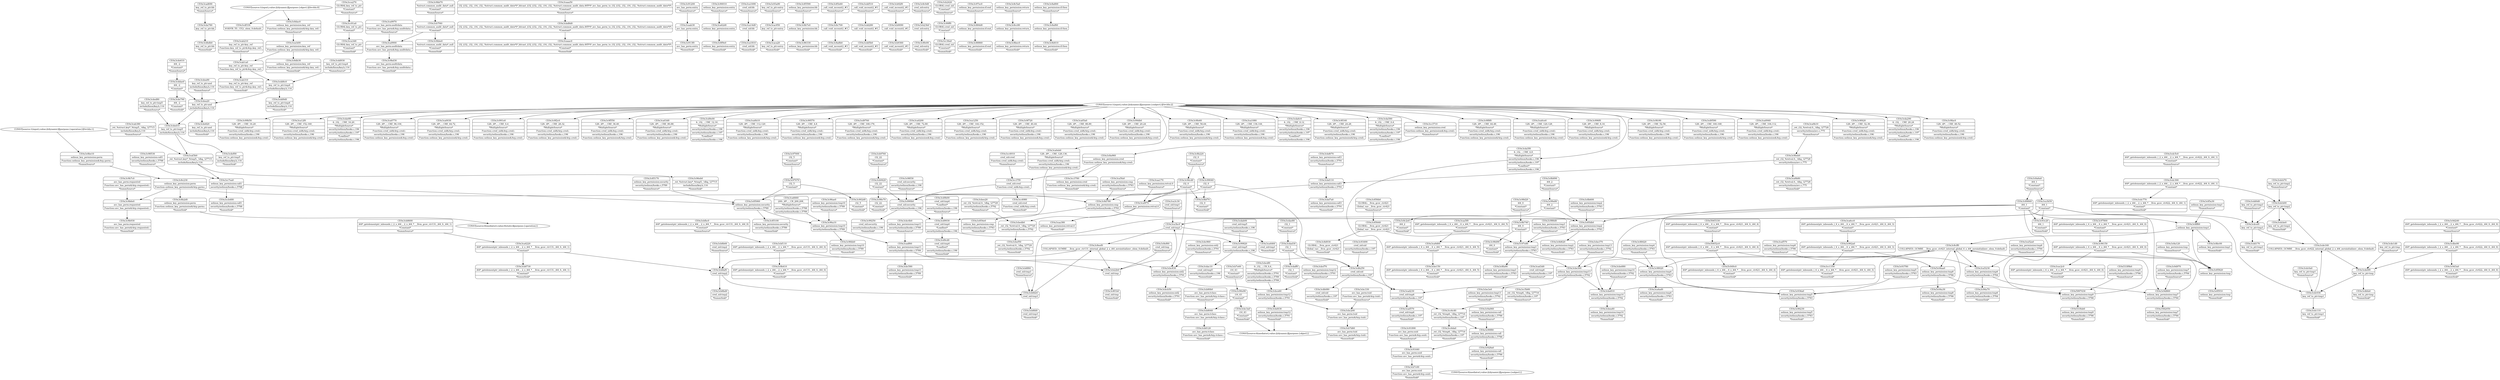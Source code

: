 digraph {
	CE0x3cad690 [shape=record,shape=Mrecord,label="{CE0x3cad690|key_ref_to_ptr:bb|*SummSource*}"]
	CE0x3cdc5c0 [shape=record,shape=Mrecord,label="{CE0x3cdc5c0|i64*_getelementptr_inbounds_(_2_x_i64_,_2_x_i64_*___llvm_gcov_ctr422,_i64_0,_i64_1)|*Constant*|*SummSource*}"]
	CE0x3c8a6a0 [shape=record,shape=Mrecord,label="{CE0x3c8a6a0|i64_1|*Constant*|*SummSource*}"]
	CE0x3cbc580 [shape=record,shape=Mrecord,label="{CE0x3cbc580|selinux_key_permission:tmp11|security/selinux/hooks.c,5789|*SummSink*}"]
	CE0x3cca270 [shape=record,shape=Mrecord,label="{CE0x3cca270|GLOBAL:key_ref_to_ptr|*Constant*|*SummSource*}"]
	CE0x3c9bb70 [shape=record,shape=Mrecord,label="{CE0x3c9bb70|%struct.common_audit_data*_null|*Constant*|*SummSource*}"]
	CE0x3c991e0 [shape=record,shape=Mrecord,label="{CE0x3c991e0|128:_i8*,_:_CRE_0,4_|*MultipleSource*|Function::cred_sid&Arg::cred::|security/selinux/hooks.c,196|Function::selinux_key_permission&Arg::cred::}"]
	CE0x3c9f2c0 [shape=record,shape=Mrecord,label="{CE0x3c9f2c0|128:_i8*,_:_CRE_28,32_|*MultipleSource*|Function::cred_sid&Arg::cred::|security/selinux/hooks.c,196|Function::selinux_key_permission&Arg::cred::}"]
	CE0x3cded80 [shape=record,shape=Mrecord,label="{CE0x3cded80|key_ref_to_ptr:tmp5|include/linux/key.h,116|*SummSource*}"]
	CE0x3c99820 [shape=record,shape=Mrecord,label="{CE0x3c99820|cred_sid:tmp5|security/selinux/hooks.c,196}"]
	CE0x3c9bd30 [shape=record,shape=Mrecord,label="{CE0x3c9bd30|avc_has_perm:auditdata|Function::avc_has_perm&Arg::auditdata::|*SummSink*}"]
	CE0x3c9f550 [shape=record,shape=Mrecord,label="{CE0x3c9f550|128:_i8*,_:_CRE_36,40_|*MultipleSource*|Function::cred_sid&Arg::cred::|security/selinux/hooks.c,196|Function::selinux_key_permission&Arg::cred::}"]
	CE0x3c85640 [shape=record,shape=Mrecord,label="{CE0x3c85640|GLOBAL:__llvm_gcov_ctr421|Global_var:__llvm_gcov_ctr421}"]
	CE0x3caaac0 [shape=record,shape=Mrecord,label="{CE0x3caaac0|i32_(i32,_i32,_i16,_i32,_%struct.common_audit_data*)*_bitcast_(i32_(i32,_i32,_i16,_i32,_%struct.common_audit_data.495*)*_avc_has_perm_to_i32_(i32,_i32,_i16,_i32,_%struct.common_audit_data*)*)|*Constant*|*SummSink*}"]
	CE0x3cbe3e0 [shape=record,shape=Mrecord,label="{CE0x3cbe3e0|selinux_key_permission:tmp13|security/selinux/hooks.c,5792|*SummSink*}"]
	CE0x3c9b6e0 [shape=record,shape=Mrecord,label="{CE0x3c9b6e0|avc_has_perm:requested|Function::avc_has_perm&Arg::requested::}"]
	CE0x3c88420 [shape=record,shape=Mrecord,label="{CE0x3c88420|selinux_key_permission:tmp4|security/selinux/hooks.c,5783|*SummSource*}"]
	CE0x5c04a30 [shape=record,shape=Mrecord,label="{CE0x5c04a30|selinux_key_permission:tmp8|security/selinux/hooks.c,5786|*SummSink*}"]
	CE0x3c85820 [shape=record,shape=Mrecord,label="{CE0x3c85820|selinux_key_permission:tmp}"]
	CE0x3caab30 [shape=record,shape=Mrecord,label="{CE0x3caab30|avc_has_perm:entry}"]
	CE0x3cddae0 [shape=record,shape=Mrecord,label="{CE0x3cddae0|i64_-2|*Constant*}"]
	CE0x3c98020 [shape=record,shape=Mrecord,label="{CE0x3c98020|selinux_key_permission:tmp4|security/selinux/hooks.c,5783}"]
	CE0x3c99250 [shape=record,shape=Mrecord,label="{CE0x3c99250|cred_sid:security|security/selinux/hooks.c,196|*SummSink*}"]
	CE0x3cda780 [shape=record,shape=Mrecord,label="{CE0x3cda780|key_ref_to_ptr:bb}"]
	CE0x3ca03d0 [shape=record,shape=Mrecord,label="{CE0x3ca03d0|128:_i8*,_:_CRE_80,88_|*MultipleSource*|Function::cred_sid&Arg::cred::|security/selinux/hooks.c,196|Function::selinux_key_permission&Arg::cred::}"]
	CE0x3ca9d60 [shape=record,shape=Mrecord,label="{CE0x3ca9d60|i64*_getelementptr_inbounds_(_6_x_i64_,_6_x_i64_*___llvm_gcov_ctr421,_i64_0,_i64_5)|*Constant*}"]
	CE0x3cde820 [shape=record,shape=Mrecord,label="{CE0x3cde820|key_ref_to_ptr:and|include/linux/key.h,116|*SummSink*}"]
	CE0x3cbc4b0 [shape=record,shape=Mrecord,label="{CE0x3cbc4b0|selinux_key_permission:tmp11|security/selinux/hooks.c,5789|*SummSource*}"]
	CE0x3cdae80 [shape=record,shape=Mrecord,label="{CE0x3cdae80|i32_1|*Constant*|*SummSource*}"]
	CE0x3cbcb50 [shape=record,shape=Mrecord,label="{CE0x3cbcb50|selinux_key_permission:sid2|security/selinux/hooks.c,5791|*SummSink*}"]
	CE0x3cdbdb0 [shape=record,shape=Mrecord,label="{CE0x3cdbdb0|key_ref_to_ptr:bb|*SummSink*}"]
	CE0x3cbd8d0 [shape=record,shape=Mrecord,label="{CE0x3cbd8d0|i32_(i32,_i32,_i16,_i32,_%struct.common_audit_data*)*_bitcast_(i32_(i32,_i32,_i16,_i32,_%struct.common_audit_data.495*)*_avc_has_perm_to_i32_(i32,_i32,_i16,_i32,_%struct.common_audit_data*)*)|*Constant*}"]
	CE0x3cd9e00 [shape=record,shape=Mrecord,label="{CE0x3cd9e00|4:_i32,_:_CRE_12,16_|*MultipleSource*|security/selinux/hooks.c,196|security/selinux/hooks.c,197|*LoadInst*|security/selinux/hooks.c,196}"]
	CE0x3ca62d0 [shape=record,shape=Mrecord,label="{CE0x3ca62d0|selinux_key_permission:entry}"]
	CE0x3ca0b10 [shape=record,shape=Mrecord,label="{CE0x3ca0b10|128:_i8*,_:_CRE_112,120_|*MultipleSource*|Function::cred_sid&Arg::cred::|security/selinux/hooks.c,196|Function::selinux_key_permission&Arg::cred::}"]
	CE0x3cbc200 [shape=record,shape=Mrecord,label="{CE0x3cbc200|avc_has_perm:tsid|Function::avc_has_perm&Arg::tsid::}"]
	CE0x3ca6cc0 [shape=record,shape=Mrecord,label="{CE0x3ca6cc0|i64*_getelementptr_inbounds_(_6_x_i64_,_6_x_i64_*___llvm_gcov_ctr421,_i64_0,_i64_3)|*Constant*|*SummSource*}"]
	CE0x3c96ae0 [shape=record,shape=Mrecord,label="{CE0x3c96ae0|selinux_key_permission:tmp10|security/selinux/hooks.c,5789|*SummSource*}"]
	CE0x3cdea90 [shape=record,shape=Mrecord,label="{CE0x3cdea90|key_ref_to_ptr:and|include/linux/key.h,116|*SummSource*}"]
	"CONST[source:1(input),value:2(dynamic)][purpose:{subject}][SrcIdx:2]"
	CE0x3c8ff60 [shape=record,shape=Mrecord,label="{CE0x3c8ff60|selinux_key_permission:tmp1}"]
	CE0x3ca1810 [shape=record,shape=Mrecord,label="{CE0x3ca1810|cred_sid:bb|*SummSink*}"]
	CE0x3ca3b50 [shape=record,shape=Mrecord,label="{CE0x3ca3b50|i64_1|*Constant*}"]
	CE0x3c99040 [shape=record,shape=Mrecord,label="{CE0x3c99040|i32_0|*Constant*}"]
	CE0x3cac950 [shape=record,shape=Mrecord,label="{CE0x3cac950|key_ref_to_ptr:entry}"]
	CE0x3c99570 [shape=record,shape=Mrecord,label="{CE0x3c99570|128:_i8*,_:_CRE_4,8_|*MultipleSource*|Function::cred_sid&Arg::cred::|security/selinux/hooks.c,196|Function::selinux_key_permission&Arg::cred::}"]
	CE0x3c8d780 [shape=record,shape=Mrecord,label="{CE0x3c8d780|selinux_key_permission:cmp|security/selinux/hooks.c,5783}"]
	CE0x3caaa50 [shape=record,shape=Mrecord,label="{CE0x3caaa50|i32_(i32,_i32,_i16,_i32,_%struct.common_audit_data*)*_bitcast_(i32_(i32,_i32,_i16,_i32,_%struct.common_audit_data.495*)*_avc_has_perm_to_i32_(i32,_i32,_i16,_i32,_%struct.common_audit_data*)*)|*Constant*|*SummSource*}"]
	CE0x3c93780 [shape=record,shape=Mrecord,label="{CE0x3c93780|selinux_key_permission:tmp5|security/selinux/hooks.c,5783|*SummSource*}"]
	CE0x3caa5f0 [shape=record,shape=Mrecord,label="{CE0x3caa5f0|i64*_getelementptr_inbounds_(_6_x_i64_,_6_x_i64_*___llvm_gcov_ctr421,_i64_0,_i64_5)|*Constant*|*SummSource*}"]
	CE0x3c854e0 [shape=record,shape=Mrecord,label="{CE0x3c854e0|selinux_key_permission:cmp|security/selinux/hooks.c,5783|*SummSink*}"]
	CE0x3c8eef0 [shape=record,shape=Mrecord,label="{CE0x3c8eef0|COLLAPSED:_GCMRE___llvm_gcov_ctr131_internal_global_2_x_i64_zeroinitializer:_elem_0:default:}"]
	CE0x3c8d620 [shape=record,shape=Mrecord,label="{CE0x3c8d620|selinux_key_permission:tmp2|security/selinux/hooks.c,5783|*SummSink*}"]
	CE0x3cdab00 [shape=record,shape=Mrecord,label="{CE0x3cdab00|cred_sid:tmp5|security/selinux/hooks.c,196|*SummSource*}"]
	CE0x3cdcef0 [shape=record,shape=Mrecord,label="{CE0x3cdcef0|key_ref_to_ptr:tmp3}"]
	CE0x3cbe370 [shape=record,shape=Mrecord,label="{CE0x3cbe370|selinux_key_permission:tmp13|security/selinux/hooks.c,5792|*SummSource*}"]
	CE0x3cb8af0 [shape=record,shape=Mrecord,label="{CE0x3cb8af0|cred_sid:tmp2}"]
	CE0x3c85590 [shape=record,shape=Mrecord,label="{CE0x3c85590|selinux_key_permission:bb|*SummSource*}"]
	CE0x3cb8f60 [shape=record,shape=Mrecord,label="{CE0x3cb8f60|cred_sid:tmp3|*SummSource*}"]
	CE0x3cc4980 [shape=record,shape=Mrecord,label="{CE0x3cc4980|cred_sid:cred|Function::cred_sid&Arg::cred::|*SummSink*}"]
	CE0x3cdbfa0 [shape=record,shape=Mrecord,label="{CE0x3cdbfa0|key_ref_to_ptr:tmp|*SummSink*}"]
	CE0x3cdf330 [shape=record,shape=Mrecord,label="{CE0x3cdf330|VOIDTB_TE:_CE2:_elem_0:default:}"]
	CE0x3cdad30 [shape=record,shape=Mrecord,label="{CE0x3cdad30|i32_1|*Constant*}"]
	CE0x3cd9760 [shape=record,shape=Mrecord,label="{CE0x3cd9760|128:_i8*,_:_CRE_168,176_|*MultipleSource*|Function::cred_sid&Arg::cred::|security/selinux/hooks.c,196|Function::selinux_key_permission&Arg::cred::}"]
	CE0x3c8a120 [shape=record,shape=Mrecord,label="{CE0x3c8a120|selinux_key_permission:tmp|*SummSource*}"]
	CE0x3cbedb0 [shape=record,shape=Mrecord,label="{CE0x3cbedb0|_ret_i32_%retval.0,_!dbg_!27729|security/selinux/hooks.c,5792}"]
	CE0x3c85170 [shape=record,shape=Mrecord,label="{CE0x3c85170|selinux_key_permission:security|security/selinux/hooks.c,5789|*SummSource*}"]
	CE0x3c8a960 [shape=record,shape=Mrecord,label="{CE0x3c8a960|selinux_key_permission:cred|Function::selinux_key_permission&Arg::cred::}"]
	CE0x3c85e60 [shape=record,shape=Mrecord,label="{CE0x3c85e60|_call_void_mcount()_#3|*SummSource*}"]
	CE0x3c94a70 [shape=record,shape=Mrecord,label="{CE0x3c94a70|selinux_key_permission:tmp6|security/selinux/hooks.c,5784|*SummSink*}"]
	CE0x3ca9900 [shape=record,shape=Mrecord,label="{CE0x3ca9900|avc_has_perm:auditdata|Function::avc_has_perm&Arg::auditdata::}"]
	CE0x3ca0200 [shape=record,shape=Mrecord,label="{CE0x3ca0200|128:_i8*,_:_CRE_72,80_|*MultipleSource*|Function::cred_sid&Arg::cred::|security/selinux/hooks.c,196|Function::selinux_key_permission&Arg::cred::}"]
	CE0x3c8b7e0 [shape=record,shape=Mrecord,label="{CE0x3c8b7e0|selinux_key_permission:bb}"]
	CE0x3cacb00 [shape=record,shape=Mrecord,label="{CE0x3cacb00|selinux_key_permission:key_ref|Function::selinux_key_permission&Arg::key_ref::}"]
	CE0x3cbce60 [shape=record,shape=Mrecord,label="{CE0x3cbce60|selinux_key_permission:tmp12|security/selinux/hooks.c,5791}"]
	CE0x3c97000 [shape=record,shape=Mrecord,label="{CE0x3c97000|i32_5|*Constant*|*SummSource*}"]
	CE0x3cdd510 [shape=record,shape=Mrecord,label="{CE0x3cdd510|_call_void_mcount()_#3|*SummSource*}"]
	CE0x533fab0 [shape=record,shape=Mrecord,label="{CE0x533fab0|selinux_key_permission:tmp9|security/selinux/hooks.c,5786|*SummSink*}"]
	CE0x3c8dac0 [shape=record,shape=Mrecord,label="{CE0x3c8dac0|selinux_key_permission:key_ref|Function::selinux_key_permission&Arg::key_ref::|*SummSource*}"]
	CE0x3cb9360 [shape=record,shape=Mrecord,label="{CE0x3cb9360|_call_void_mcount()_#3|*SummSink*}"]
	CE0x3c8b600 [shape=record,shape=Mrecord,label="{CE0x3c8b600|selinux_key_permission:tmp2|security/selinux/hooks.c,5783|*SummSource*}"]
	CE0x3cb80b0 [shape=record,shape=Mrecord,label="{CE0x3cb80b0|avc_has_perm:tclass|Function::avc_has_perm&Arg::tclass::|*SummSource*}"]
	CE0x3c8fe00 [shape=record,shape=Mrecord,label="{CE0x3c8fe00|cred_sid:entry|*SummSink*}"]
	CE0x3cd9b00 [shape=record,shape=Mrecord,label="{CE0x3cd9b00|cred_sid:tmp4|*LoadInst*|security/selinux/hooks.c,196|*SummSource*}"]
	CE0x3c99e80 [shape=record,shape=Mrecord,label="{CE0x3c99e80|i64_2|*Constant*}"]
	CE0x3c902d0 [shape=record,shape=Mrecord,label="{CE0x3c902d0|i32_5|*Constant*|*SummSink*}"]
	CE0x3cbfbc0 [shape=record,shape=Mrecord,label="{CE0x3cbfbc0|i64*_getelementptr_inbounds_(_2_x_i64_,_2_x_i64_*___llvm_gcov_ctr131,_i64_0,_i64_0)|*Constant*|*SummSource*}"]
	CE0x3cda5f0 [shape=record,shape=Mrecord,label="{CE0x3cda5f0|4:_i32,_:_CRE_4,8_|*MultipleSource*|security/selinux/hooks.c,196|security/selinux/hooks.c,197|*LoadInst*|security/selinux/hooks.c,196}"]
	CE0x3cb9760 [shape=record,shape=Mrecord,label="{CE0x3cb9760|i32_22|*Constant*|*SummSource*}"]
	CE0x3c913f0 [shape=record,shape=Mrecord,label="{CE0x3c913f0|avc_has_perm:entry|*SummSink*}"]
	CE0x3c85060 [shape=record,shape=Mrecord,label="{CE0x3c85060|selinux_key_permission:security|security/selinux/hooks.c,5789}"]
	"CONST[source:0(mediator),value:0(static)][purpose:{operation}]"
	CE0x3cdcb70 [shape=record,shape=Mrecord,label="{CE0x3cdcb70|key_ref_to_ptr:tmp2|*SummSource*}"]
	CE0x3cc6c40 [shape=record,shape=Mrecord,label="{CE0x3cc6c40|_ret_i32_%tmp6,_!dbg_!27716|security/selinux/hooks.c,197}"]
	CE0x3cb2420 [shape=record,shape=Mrecord,label="{CE0x3cb2420|GLOBAL:cred_sid|*Constant*|*SummSource*}"]
	CE0x3c8f9e0 [shape=record,shape=Mrecord,label="{CE0x3c8f9e0|selinux_key_permission:entry|*SummSink*}"]
	CE0x3cdd9d0 [shape=record,shape=Mrecord,label="{CE0x3cdd9d0|key_ref_to_ptr:tmp4|include/linux/key.h,116|*SummSink*}"]
	CE0x3ca5fa0 [shape=record,shape=Mrecord,label="{CE0x3ca5fa0|selinux_key_permission:cmp|security/selinux/hooks.c,5783|*SummSource*}"]
	CE0x3ca1250 [shape=record,shape=Mrecord,label="{CE0x3ca1250|128:_i8*,_:_CRE_144,152_|*MultipleSource*|Function::cred_sid&Arg::cred::|security/selinux/hooks.c,196|Function::selinux_key_permission&Arg::cred::}"]
	CE0x3c9bbe0 [shape=record,shape=Mrecord,label="{CE0x3c9bbe0|%struct.common_audit_data*_null|*Constant*|*SummSink*}"]
	CE0x3cde1d0 [shape=record,shape=Mrecord,label="{CE0x3cde1d0|key_ref_to_ptr:tmp|*SummSource*}"]
	CE0x3cab1a0 [shape=record,shape=Mrecord,label="{CE0x3cab1a0|key_ref_to_ptr:key_ref|Function::key_ref_to_ptr&Arg::key_ref::}"]
	CE0x3cac2c0 [shape=record,shape=Mrecord,label="{CE0x3cac2c0|i64*_getelementptr_inbounds_(_6_x_i64_,_6_x_i64_*___llvm_gcov_ctr421,_i64_0,_i64_0)|*Constant*|*SummSink*}"]
	CE0x3c9f720 [shape=record,shape=Mrecord,label="{CE0x3c9f720|128:_i8*,_:_CRE_40,44_|*MultipleSource*|Function::cred_sid&Arg::cred::|security/selinux/hooks.c,196|Function::selinux_key_permission&Arg::cred::}"]
	CE0x3cc7ea0 [shape=record,shape=Mrecord,label="{CE0x3cc7ea0|selinux_key_permission:call1|security/selinux/hooks.c,5788}"]
	CE0x3c8cff0 [shape=record,shape=Mrecord,label="{CE0x3c8cff0|COLLAPSED:_GCMRE___llvm_gcov_ctr421_internal_global_6_x_i64_zeroinitializer:_elem_0:default:}"]
	CE0x3cad3d0 [shape=record,shape=Mrecord,label="{CE0x3cad3d0|cred_sid:tmp6|security/selinux/hooks.c,197|*SummSource*}"]
	CE0x3c8a8b0 [shape=record,shape=Mrecord,label="{CE0x3c8a8b0|_call_void_mcount()_#3|*SummSink*}"]
	CE0x3cb8b60 [shape=record,shape=Mrecord,label="{CE0x3cb8b60|cred_sid:tmp2|*SummSource*}"]
	CE0x3cdc300 [shape=record,shape=Mrecord,label="{CE0x3cdc300|i64*_getelementptr_inbounds_(_2_x_i64_,_2_x_i64_*___llvm_gcov_ctr422,_i64_0,_i64_1)|*Constant*}"]
	CE0x3ca52a0 [shape=record,shape=Mrecord,label="{CE0x3ca52a0|selinux_key_permission:tmp6|security/selinux/hooks.c,5784|*SummSource*}"]
	CE0x3ca05a0 [shape=record,shape=Mrecord,label="{CE0x3ca05a0|128:_i8*,_:_CRE_88,89_|*MultipleSource*|Function::cred_sid&Arg::cred::|security/selinux/hooks.c,196|Function::selinux_key_permission&Arg::cred::}"]
	CE0x3c8b740 [shape=record,shape=Mrecord,label="{CE0x3c8b740|i64_0|*Constant*}"]
	CE0x3cbe880 [shape=record,shape=Mrecord,label="{CE0x3cbe880|selinux_key_permission:tmp14|security/selinux/hooks.c,5792|*SummSource*}"]
	CE0x3cc3780 [shape=record,shape=Mrecord,label="{CE0x3cc3780|selinux_key_permission:cred|Function::selinux_key_permission&Arg::cred::|*SummSink*}"]
	CE0x3c96a10 [shape=record,shape=Mrecord,label="{CE0x3c96a10|selinux_key_permission:tmp10|security/selinux/hooks.c,5789}"]
	CE0x3c99db0 [shape=record,shape=Mrecord,label="{CE0x3c99db0|128:_i8*,_:_CRE_20,24_|*MultipleSource*|Function::cred_sid&Arg::cred::|security/selinux/hooks.c,196|Function::selinux_key_permission&Arg::cred::}"]
	CE0x3c9fe60 [shape=record,shape=Mrecord,label="{CE0x3c9fe60|128:_i8*,_:_CRE_56,64_|*MultipleSource*|Function::cred_sid&Arg::cred::|security/selinux/hooks.c,196|Function::selinux_key_permission&Arg::cred::}"]
	CE0x3cbf110 [shape=record,shape=Mrecord,label="{CE0x3cbf110|i64*_getelementptr_inbounds_(_2_x_i64_,_2_x_i64_*___llvm_gcov_ctr131,_i64_0,_i64_0)|*Constant*}"]
	CE0x3cbd430 [shape=record,shape=Mrecord,label="{CE0x3cbd430|selinux_key_permission:tmp12|security/selinux/hooks.c,5791|*SummSink*}"]
	CE0x3c8c700 [shape=record,shape=Mrecord,label="{CE0x3c8c700|_call_void_mcount()_#3}"]
	CE0x3cad230 [shape=record,shape=Mrecord,label="{CE0x3cad230|cred_sid:tmp6|security/selinux/hooks.c,197}"]
	CE0x3ca1080 [shape=record,shape=Mrecord,label="{CE0x3ca1080|128:_i8*,_:_CRE_136,144_|*MultipleSource*|Function::cred_sid&Arg::cred::|security/selinux/hooks.c,196|Function::selinux_key_permission&Arg::cred::}"]
	CE0x3cda6c0 [shape=record,shape=Mrecord,label="{CE0x3cda6c0|4:_i32,_:_CRE_8,12_|*MultipleSource*|security/selinux/hooks.c,196|security/selinux/hooks.c,197|*LoadInst*|security/selinux/hooks.c,196}"]
	CE0x3cc1350 [shape=record,shape=Mrecord,label="{CE0x3cc1350|i64*_getelementptr_inbounds_(_6_x_i64_,_6_x_i64_*___llvm_gcov_ctr421,_i64_0,_i64_3)|*Constant*|*SummSink*}"]
	CE0x3c97800 [shape=record,shape=Mrecord,label="{CE0x3c97800|i64*_getelementptr_inbounds_(_6_x_i64_,_6_x_i64_*___llvm_gcov_ctr421,_i64_0,_i64_0)|*Constant*|*SummSource*}"]
	CE0x3c8b220 [shape=record,shape=Mrecord,label="{CE0x3c8b220|i32_0|*Constant*|*SummSource*}"]
	CE0x3cbea40 [shape=record,shape=Mrecord,label="{CE0x3cbea40|selinux_key_permission:tmp14|security/selinux/hooks.c,5792|*SummSink*}"]
	CE0x3c9f160 [shape=record,shape=Mrecord,label="{CE0x3c9f160|128:_i8*,_:_CRE_24,28_|*MultipleSource*|Function::cred_sid&Arg::cred::|security/selinux/hooks.c,196|Function::selinux_key_permission&Arg::cred::}"]
	CE0x3cda580 [shape=record,shape=Mrecord,label="{CE0x3cda580|4:_i32,_:_CRE_0,4_|*MultipleSource*|security/selinux/hooks.c,196|security/selinux/hooks.c,197|*LoadInst*|security/selinux/hooks.c,196}"]
	CE0x3c85100 [shape=record,shape=Mrecord,label="{CE0x3c85100|selinux_key_permission:security|security/selinux/hooks.c,5789|*SummSink*}"]
	CE0x3c99f80 [shape=record,shape=Mrecord,label="{CE0x3c99f80|selinux_key_permission:call|security/selinux/hooks.c,5786}"]
	CE0x3c91200 [shape=record,shape=Mrecord,label="{CE0x3c91200|avc_has_perm:entry|*SummSource*}"]
	CE0x3c88860 [shape=record,shape=Mrecord,label="{CE0x3c88860|selinux_key_permission:if.end|*SummSink*}"]
	CE0x3cb7f40 [shape=record,shape=Mrecord,label="{CE0x3cb7f40|%struct.common_audit_data*_null|*Constant*}"]
	CE0x3ca9970 [shape=record,shape=Mrecord,label="{CE0x3ca9970|avc_has_perm:auditdata|Function::avc_has_perm&Arg::auditdata::|*SummSource*}"]
	CE0x3c8b890 [shape=record,shape=Mrecord,label="{CE0x3c8b890|i64_2|*Constant*|*SummSource*}"]
	CE0x3ca3bc0 [shape=record,shape=Mrecord,label="{CE0x3ca3bc0|cred_sid:tmp1}"]
	CE0x3c9d240 [shape=record,shape=Mrecord,label="{CE0x3c9d240|i64*_getelementptr_inbounds_(_2_x_i64_,_2_x_i64_*___llvm_gcov_ctr422,_i64_0,_i64_0)|*Constant*|*SummSource*}"]
	CE0x3ccb480 [shape=record,shape=Mrecord,label="{CE0x3ccb480|selinux_key_permission:call1|security/selinux/hooks.c,5788|*SummSink*}"]
	CE0x3ca6660 [shape=record,shape=Mrecord,label="{CE0x3ca6660|200:_i8*,_:_CR_200,208_|*MultipleSource*|security/selinux/hooks.c,5788|security/selinux/hooks.c,5789}"]
	CE0x3c8c5a0 [shape=record,shape=Mrecord,label="{CE0x3c8c5a0|selinux_key_permission:return|*SummSource*}"]
	CE0x3caf3b0 [shape=record,shape=Mrecord,label="{CE0x3caf3b0|_ret_%struct.key*_%tmp5,_!dbg_!27715|include/linux/key.h,116}"]
	CE0x3cb23b0 [shape=record,shape=Mrecord,label="{CE0x3cb23b0|cred_sid:entry}"]
	CE0x3c90e90 [shape=record,shape=Mrecord,label="{CE0x3c90e90|i16_43|*Constant*}"]
	CE0x3cca3d0 [shape=record,shape=Mrecord,label="{CE0x3cca3d0|GLOBAL:key_ref_to_ptr|*Constant*|*SummSink*}"]
	CE0x3c89840 [shape=record,shape=Mrecord,label="{CE0x3c89840|i64_1|*Constant*}"]
	CE0x3c98530 [shape=record,shape=Mrecord,label="{CE0x3c98530|selinux_key_permission:call1|security/selinux/hooks.c,5788|*SummSource*}"]
	CE0x3c85a30 [shape=record,shape=Mrecord,label="{CE0x3c85a30|selinux_key_permission:tmp1|*SummSource*}"]
	CE0x3c8f1b0 [shape=record,shape=Mrecord,label="{CE0x3c8f1b0|cred_sid:tmp|*SummSink*}"]
	CE0x3cde610 [shape=record,shape=Mrecord,label="{CE0x3cde610|i64_-2|*Constant*|*SummSource*}"]
	CE0x3cbcf70 [shape=record,shape=Mrecord,label="{CE0x3cbcf70|selinux_key_permission:tmp12|security/selinux/hooks.c,5791|*SummSource*}"]
	CE0x3c99ff0 [shape=record,shape=Mrecord,label="{CE0x3c99ff0|GLOBAL:cred_sid|*Constant*}"]
	CE0x3c9f8f0 [shape=record,shape=Mrecord,label="{CE0x3c9f8f0|128:_i8*,_:_CRE_44,48_|*MultipleSource*|Function::cred_sid&Arg::cred::|security/selinux/hooks.c,196|Function::selinux_key_permission&Arg::cred::}"]
	CE0x3ca0ce0 [shape=record,shape=Mrecord,label="{CE0x3ca0ce0|128:_i8*,_:_CRE_120,128_|*MultipleSource*|Function::cred_sid&Arg::cred::|security/selinux/hooks.c,196|Function::selinux_key_permission&Arg::cred::}"]
	CE0x3c936a0 [shape=record,shape=Mrecord,label="{CE0x3c936a0|selinux_key_permission:tmp5|security/selinux/hooks.c,5783}"]
	CE0x3cb8730 [shape=record,shape=Mrecord,label="{CE0x3cb8730|i64*_getelementptr_inbounds_(_2_x_i64_,_2_x_i64_*___llvm_gcov_ctr131,_i64_0,_i64_1)|*Constant*|*SummSink*}"]
	CE0x3c9b410 [shape=record,shape=Mrecord,label="{CE0x3c9b410|i64*_getelementptr_inbounds_(_2_x_i64_,_2_x_i64_*___llvm_gcov_ctr131,_i64_0,_i64_0)|*Constant*|*SummSink*}"]
	CE0x3cb8600 [shape=record,shape=Mrecord,label="{CE0x3cb8600|i64*_getelementptr_inbounds_(_2_x_i64_,_2_x_i64_*___llvm_gcov_ctr131,_i64_0,_i64_1)|*Constant*|*SummSource*}"]
	CE0x3c986d0 [shape=record,shape=Mrecord,label="{CE0x3c986d0|selinux_key_permission:tmp3|security/selinux/hooks.c,5783|*SummSource*}"]
	CE0x3c8d410 [shape=record,shape=Mrecord,label="{CE0x3c8d410|selinux_key_permission:if.then|*SummSink*}"]
	CE0x3ca9b80 [shape=record,shape=Mrecord,label="{CE0x3ca9b80|_ret_i32_%retval.0,_!dbg_!27728|security/selinux/avc.c,775|*SummSink*}"]
	CE0x3cdd6c0 [shape=record,shape=Mrecord,label="{CE0x3cdd6c0|key_ref_to_ptr:tmp4|include/linux/key.h,116}"]
	CE0x3cb8120 [shape=record,shape=Mrecord,label="{CE0x3cb8120|avc_has_perm:tclass|Function::avc_has_perm&Arg::tclass::|*SummSink*}"]
	CE0x3cc3710 [shape=record,shape=Mrecord,label="{CE0x3cc3710|selinux_key_permission:cred|Function::selinux_key_permission&Arg::cred::|*SummSource*}"]
	CE0x3c884d0 [shape=record,shape=Mrecord,label="{CE0x3c884d0|selinux_key_permission:if.end}"]
	CE0x3c8c230 [shape=record,shape=Mrecord,label="{CE0x3c8c230|selinux_key_permission:perm|Function::selinux_key_permission&Arg::perm::}"]
	CE0x3cad570 [shape=record,shape=Mrecord,label="{CE0x3cad570|cred_sid:tmp6|security/selinux/hooks.c,197|*SummSink*}"]
	CE0x3c996f0 [shape=record,shape=Mrecord,label="{CE0x3c996f0|128:_i8*,_:_CRE_8,16_|*MultipleSource*|Function::cred_sid&Arg::cred::|security/selinux/hooks.c,196|Function::selinux_key_permission&Arg::cred::}"]
	CE0x3c91890 [shape=record,shape=Mrecord,label="{CE0x3c91890|avc_has_perm:ssid|Function::avc_has_perm&Arg::ssid::|*SummSource*}"]
	CE0x3caf570 [shape=record,shape=Mrecord,label="{CE0x3caf570|selinux_key_permission:tmp8|security/selinux/hooks.c,5786|*SummSource*}"]
	CE0x3c8d930 [shape=record,shape=Mrecord,label="{CE0x3c8d930|GLOBAL:__llvm_gcov_ctr421|Global_var:__llvm_gcov_ctr421|*SummSink*}"]
	CE0x3cbc330 [shape=record,shape=Mrecord,label="{CE0x3cbc330|avc_has_perm:tsid|Function::avc_has_perm&Arg::tsid::|*SummSource*}"]
	CE0x3cb8fd0 [shape=record,shape=Mrecord,label="{CE0x3cb8fd0|cred_sid:tmp3|*SummSink*}"]
	CE0x3caa170 [shape=record,shape=Mrecord,label="{CE0x3caa170|selinux_key_permission:retval.0|*SummSource*}"]
	CE0x3c91640 [shape=record,shape=Mrecord,label="{CE0x3c91640|avc_has_perm:ssid|Function::avc_has_perm&Arg::ssid::}"]
	CE0x3cd9930 [shape=record,shape=Mrecord,label="{CE0x3cd9930|cred_sid:tmp4|*LoadInst*|security/selinux/hooks.c,196}"]
	CE0x3c9beb0 [shape=record,shape=Mrecord,label="{CE0x3c9beb0|_ret_i32_%retval.0,_!dbg_!27728|security/selinux/avc.c,775}"]
	CE0x3cb7c00 [shape=record,shape=Mrecord,label="{CE0x3cb7c00|avc_has_perm:ssid|Function::avc_has_perm&Arg::ssid::|*SummSink*}"]
	CE0x3c97ec0 [shape=record,shape=Mrecord,label="{CE0x3c97ec0|selinux_key_permission:if.end|*SummSource*}"]
	CE0x3ca0eb0 [shape=record,shape=Mrecord,label="{CE0x3ca0eb0|128:_i8*,_:_CRE_128,136_|*MultipleSource*|Function::cred_sid&Arg::cred::|security/selinux/hooks.c,196|Function::selinux_key_permission&Arg::cred::}"]
	CE0x3c9fc90 [shape=record,shape=Mrecord,label="{CE0x3c9fc90|128:_i8*,_:_CRE_52,56_|*MultipleSource*|Function::cred_sid&Arg::cred::|security/selinux/hooks.c,196|Function::selinux_key_permission&Arg::cred::}"]
	CE0x3c8c2e0 [shape=record,shape=Mrecord,label="{CE0x3c8c2e0|i64_2|*Constant*|*SummSink*}"]
	CE0x3c8af60 [shape=record,shape=Mrecord,label="{CE0x3c8af60|selinux_key_permission:if.then}"]
	CE0x3cdea20 [shape=record,shape=Mrecord,label="{CE0x3cdea20|key_ref_to_ptr:and|include/linux/key.h,116}"]
	CE0x3cd9590 [shape=record,shape=Mrecord,label="{CE0x3cd9590|128:_i8*,_:_CRE_160,168_|*MultipleSource*|Function::cred_sid&Arg::cred::|security/selinux/hooks.c,196|Function::selinux_key_permission&Arg::cred::}"]
	CE0x3ca0940 [shape=record,shape=Mrecord,label="{CE0x3ca0940|128:_i8*,_:_CRE_104,112_|*MultipleSource*|Function::cred_sid&Arg::cred::|security/selinux/hooks.c,196|Function::selinux_key_permission&Arg::cred::}"]
	CE0x3c8db30 [shape=record,shape=Mrecord,label="{CE0x3c8db30|selinux_key_permission:key_ref|Function::selinux_key_permission&Arg::key_ref::|*SummSink*}"]
	CE0x3cadf60 [shape=record,shape=Mrecord,label="{CE0x3cadf60|selinux_key_permission:tmp11|security/selinux/hooks.c,5789}"]
	CE0x3cab380 [shape=record,shape=Mrecord,label="{CE0x3cab380|_ret_%struct.key*_%tmp5,_!dbg_!27715|include/linux/key.h,116|*SummSource*}"]
	CE0x3cbd7a0 [shape=record,shape=Mrecord,label="{CE0x3cbd7a0|selinux_key_permission:call3|security/selinux/hooks.c,5791|*SummSink*}"]
	CE0x3cb92f0 [shape=record,shape=Mrecord,label="{CE0x3cb92f0|_call_void_mcount()_#3|*SummSource*}"]
	CE0x3cdc030 [shape=record,shape=Mrecord,label="{CE0x3cdc030|key_ref_to_ptr:tmp1}"]
	CE0x3c98d90 [shape=record,shape=Mrecord,label="{CE0x3c98d90|i64_0|*Constant*|*SummSink*}"]
	CE0x3c8fa90 [shape=record,shape=Mrecord,label="{CE0x3c8fa90|selinux_key_permission:tmp3|security/selinux/hooks.c,5783|*SummSink*}"]
	CE0x3c98d20 [shape=record,shape=Mrecord,label="{CE0x3c98d20|i64_0|*Constant*|*SummSource*}"]
	CE0x3cd9cd0 [shape=record,shape=Mrecord,label="{CE0x3cd9cd0|cred_sid:tmp4|*LoadInst*|security/selinux/hooks.c,196|*SummSink*}"]
	CE0x3c96150 [shape=record,shape=Mrecord,label="{CE0x3c96150|i64*_getelementptr_inbounds_(_6_x_i64_,_6_x_i64_*___llvm_gcov_ctr421,_i64_0,_i64_0)|*Constant*}"]
	CE0x533f9b0 [shape=record,shape=Mrecord,label="{CE0x533f9b0|selinux_key_permission:tmp9|security/selinux/hooks.c,5786|*SummSource*}"]
	CE0x3c93c20 [shape=record,shape=Mrecord,label="{CE0x3c93c20|i64_1|*Constant*|*SummSink*}"]
	CE0x3c97070 [shape=record,shape=Mrecord,label="{CE0x3c97070|i32_5|*Constant*}"]
	CE0x3582050 [shape=record,shape=Mrecord,label="{CE0x3582050|selinux_key_permission:tmp7|security/selinux/hooks.c,5784|*SummSink*}"]
	CE0x3cc37f0 [shape=record,shape=Mrecord,label="{CE0x3cc37f0|cred_sid:cred|Function::cred_sid&Arg::cred::}"]
	CE0x3cdd5b0 [shape=record,shape=Mrecord,label="{CE0x3cdd5b0|_call_void_mcount()_#3|*SummSink*}"]
	CE0x3c962a0 [shape=record,shape=Mrecord,label="{CE0x3c962a0|i64*_getelementptr_inbounds_(_6_x_i64_,_6_x_i64_*___llvm_gcov_ctr421,_i64_0,_i64_3)|*Constant*}"]
	CE0x3cdcbe0 [shape=record,shape=Mrecord,label="{CE0x3cdcbe0|key_ref_to_ptr:tmp2|*SummSink*}"]
	"CONST[source:0(mediator),value:2(dynamic)][purpose:{object}]"
	CE0x3cdd280 [shape=record,shape=Mrecord,label="{CE0x3cdd280|_call_void_mcount()_#3}"]
	CE0x3c96230 [shape=record,shape=Mrecord,label="{CE0x3c96230|selinux_key_permission:tmp5|security/selinux/hooks.c,5783|*SummSink*}"]
	CE0x3cdd170 [shape=record,shape=Mrecord,label="{CE0x3cdd170|key_ref_to_ptr:tmp3|*SummSink*}"]
	CE0x3c9d970 [shape=record,shape=Mrecord,label="{CE0x3c9d970|selinux_key_permission:tmp7|security/selinux/hooks.c,5784|*SummSource*}"]
	CE0x3cc6da0 [shape=record,shape=Mrecord,label="{CE0x3cc6da0|_ret_i32_%tmp6,_!dbg_!27716|security/selinux/hooks.c,197|*SummSink*}"]
	CE0x3c8cc80 [shape=record,shape=Mrecord,label="{CE0x3c8cc80|selinux_key_permission:return}"]
	CE0x3ca1690 [shape=record,shape=Mrecord,label="{CE0x3ca1690|cred_sid:bb|*SummSource*}"]
	CE0x3ca4460 [shape=record,shape=Mrecord,label="{CE0x3ca4460|cred_sid:tmp1|*SummSink*}"]
	CE0x3cdaff0 [shape=record,shape=Mrecord,label="{CE0x3cdaff0|i32_1|*Constant*|*SummSink*}"]
	CE0x3c8ef60 [shape=record,shape=Mrecord,label="{CE0x3c8ef60|cred_sid:tmp|*SummSource*}"]
	"CONST[source:1(input),value:2(dynamic)][purpose:{operation}][SrcIdx:1]"
	"CONST[source:0(mediator),value:2(dynamic)][purpose:{subject}]"
	CE0x3c9d860 [shape=record,shape=Mrecord,label="{CE0x3c9d860|selinux_key_permission:tmp7|security/selinux/hooks.c,5784}"]
	CE0x3cab310 [shape=record,shape=Mrecord,label="{CE0x3cab310|key_ref_to_ptr:key_ref|Function::key_ref_to_ptr&Arg::key_ref::|*SummSink*}"]
	CE0x3c98e70 [shape=record,shape=Mrecord,label="{CE0x3c98e70|i32_22|*Constant*|*SummSink*}"]
	CE0x3c9f420 [shape=record,shape=Mrecord,label="{CE0x3c9f420|128:_i8*,_:_CRE_32,36_|*MultipleSource*|Function::cred_sid&Arg::cred::|security/selinux/hooks.c,196|Function::selinux_key_permission&Arg::cred::}"]
	CE0x3cdc770 [shape=record,shape=Mrecord,label="{CE0x3cdc770|i64*_getelementptr_inbounds_(_2_x_i64_,_2_x_i64_*___llvm_gcov_ctr422,_i64_0,_i64_1)|*Constant*|*SummSink*}"]
	CE0x3cda290 [shape=record,shape=Mrecord,label="{CE0x3cda290|4:_i32,_:_CRE_20,24_|*MultipleSource*|security/selinux/hooks.c,196|security/selinux/hooks.c,197|*LoadInst*|security/selinux/hooks.c,196}"]
	CE0x5c049c0 [shape=record,shape=Mrecord,label="{CE0x5c049c0|i64*_getelementptr_inbounds_(_6_x_i64_,_6_x_i64_*___llvm_gcov_ctr421,_i64_0,_i64_4)|*Constant*|*SummSink*}"]
	CE0x3c8bf70 [shape=record,shape=Mrecord,label="{CE0x3c8bf70|i32_0|*Constant*|*SummSink*}"]
	CE0x3c990b0 [shape=record,shape=Mrecord,label="{CE0x3c990b0|cred_sid:security|security/selinux/hooks.c,196}"]
	CE0x5997430 [shape=record,shape=Mrecord,label="{CE0x5997430|selinux_key_permission:tmp9|security/selinux/hooks.c,5786}"]
	CE0x3cdc110 [shape=record,shape=Mrecord,label="{CE0x3cdc110|key_ref_to_ptr:tmp1|*SummSink*}"]
	CE0x3ca4ad0 [shape=record,shape=Mrecord,label="{CE0x3ca4ad0|selinux_key_permission:tmp4|security/selinux/hooks.c,5783|*SummSink*}"]
	CE0x3cbd670 [shape=record,shape=Mrecord,label="{CE0x3cbd670|selinux_key_permission:call3|security/selinux/hooks.c,5791|*SummSource*}"]
	CE0x3cde790 [shape=record,shape=Mrecord,label="{CE0x3cde790|i64_-2|*Constant*|*SummSink*}"]
	CE0x3c9fac0 [shape=record,shape=Mrecord,label="{CE0x3c9fac0|128:_i8*,_:_CRE_48,52_|*MultipleSource*|Function::cred_sid&Arg::cred::|security/selinux/hooks.c,196|Function::selinux_key_permission&Arg::cred::}"]
	CE0x3c8be10 [shape=record,shape=Mrecord,label="{CE0x3c8be10|selinux_key_permission:perm|Function::selinux_key_permission&Arg::perm::|*SummSource*}"]
	CE0x3cded10 [shape=record,shape=Mrecord,label="{CE0x3cded10|key_ref_to_ptr:tmp5|include/linux/key.h,116}"]
	CE0x3cdb250 [shape=record,shape=Mrecord,label="{CE0x3cdb250|cred_sid:sid|security/selinux/hooks.c,197}"]
	CE0x3cb9090 [shape=record,shape=Mrecord,label="{CE0x3cb9090|_call_void_mcount()_#3}"]
	CE0x3cdd0d0 [shape=record,shape=Mrecord,label="{CE0x3cdd0d0|key_ref_to_ptr:tmp3|*SummSource*}"]
	CE0x3cc36a0 [shape=record,shape=Mrecord,label="{CE0x3cc36a0|GLOBAL:cred_sid|*Constant*|*SummSink*}"]
	CE0x3caca20 [shape=record,shape=Mrecord,label="{CE0x3caca20|key_ref_to_ptr:entry|*SummSink*}"]
	CE0x3cbd110 [shape=record,shape=Mrecord,label="{CE0x3cbd110|selinux_key_permission:call3|security/selinux/hooks.c,5791}"]
	CE0x3c8b2d0 [shape=record,shape=Mrecord,label="{CE0x3c8b2d0|selinux_key_permission:perm|Function::selinux_key_permission&Arg::perm::|*SummSink*}"]
	CE0x3cb22b0 [shape=record,shape=Mrecord,label="{CE0x3cb22b0|cred_sid:tmp}"]
	CE0x3cdcb00 [shape=record,shape=Mrecord,label="{CE0x3cdcb00|key_ref_to_ptr:tmp2}"]
	CE0x3c9b7c0 [shape=record,shape=Mrecord,label="{CE0x3c9b7c0|avc_has_perm:requested|Function::avc_has_perm&Arg::requested::|*SummSource*}"]
	CE0x3c99b50 [shape=record,shape=Mrecord,label="{CE0x3c99b50|128:_i8*,_:_CRE_16,20_|*MultipleSource*|Function::cred_sid&Arg::cred::|security/selinux/hooks.c,196|Function::selinux_key_permission&Arg::cred::}"]
	CE0x3cb8de0 [shape=record,shape=Mrecord,label="{CE0x3cb8de0|cred_sid:tmp3}"]
	CE0x5065330 [shape=record,shape=Mrecord,label="{CE0x5065330|i64*_getelementptr_inbounds_(_6_x_i64_,_6_x_i64_*___llvm_gcov_ctr421,_i64_0,_i64_4)|*Constant*|*SummSource*}"]
	CE0x3ca3c30 [shape=record,shape=Mrecord,label="{CE0x3ca3c30|cred_sid:tmp1|*SummSource*}"]
	CE0x3c86330 [shape=record,shape=Mrecord,label="{CE0x3c86330|selinux_key_permission:bb|*SummSink*}"]
	CE0x3cbe150 [shape=record,shape=Mrecord,label="{CE0x3cbe150|i64*_getelementptr_inbounds_(_6_x_i64_,_6_x_i64_*___llvm_gcov_ctr421,_i64_0,_i64_5)|*Constant*|*SummSink*}"]
	CE0x3c928a0 [shape=record,shape=Mrecord,label="{CE0x3c928a0|selinux_key_permission:call|security/selinux/hooks.c,5786|*SummSink*}"]
	CE0x3cab210 [shape=record,shape=Mrecord,label="{CE0x3cab210|key_ref_to_ptr:key_ref|Function::key_ref_to_ptr&Arg::key_ref::|*SummSource*}"]
	CE0x3c8bc00 [shape=record,shape=Mrecord,label="{CE0x3c8bc00|selinux_key_permission:tmp1|*SummSink*}"]
	CE0x3c9a060 [shape=record,shape=Mrecord,label="{CE0x3c9a060|selinux_key_permission:call|security/selinux/hooks.c,5786|*SummSource*}"]
	CE0x5c04aa0 [shape=record,shape=Mrecord,label="{CE0x5c04aa0|selinux_key_permission:tmp8|security/selinux/hooks.c,5786}"]
	CE0x3cc91a0 [shape=record,shape=Mrecord,label="{CE0x3cc91a0|GLOBAL:key_ref_to_ptr|*Constant*}"]
	CE0x3c96bb0 [shape=record,shape=Mrecord,label="{CE0x3c96bb0|selinux_key_permission:tmp10|security/selinux/hooks.c,5789|*SummSink*}"]
	CE0x3cbe810 [shape=record,shape=Mrecord,label="{CE0x3cbe810|selinux_key_permission:tmp14|security/selinux/hooks.c,5792}"]
	CE0x3cdb080 [shape=record,shape=Mrecord,label="{CE0x3cdb080|cred_sid:sid|security/selinux/hooks.c,197|*SummSink*}"]
	"CONST[source:1(input),value:2(dynamic)][purpose:{object}][SrcIdx:0]"
	CE0x3cb8bd0 [shape=record,shape=Mrecord,label="{CE0x3cb8bd0|cred_sid:tmp2|*SummSink*}"]
	CE0x3c8bec0 [shape=record,shape=Mrecord,label="{CE0x3c8bec0|selinux_key_permission:return|*SummSink*}"]
	CE0x3cbc830 [shape=record,shape=Mrecord,label="{CE0x3cbc830|selinux_key_permission:sid2|security/selinux/hooks.c,5791}"]
	CE0x3ca12f0 [shape=record,shape=Mrecord,label="{CE0x3ca12f0|128:_i8*,_:_CRE_152,160_|*MultipleSource*|Function::cred_sid&Arg::cred::|security/selinux/hooks.c,196|Function::selinux_key_permission&Arg::cred::}"]
	CE0x3c96eb0 [shape=record,shape=Mrecord,label="{CE0x3c96eb0|_ret_%struct.key*_%tmp5,_!dbg_!27715|include/linux/key.h,116|*SummSink*}"]
	CE0x3c93a90 [shape=record,shape=Mrecord,label="{CE0x3c93a90|key_ref_to_ptr:entry|*SummSource*}"]
	CE0x3cbe300 [shape=record,shape=Mrecord,label="{CE0x3cbe300|selinux_key_permission:tmp13|security/selinux/hooks.c,5792}"]
	CE0x3cdd930 [shape=record,shape=Mrecord,label="{CE0x3cdd930|key_ref_to_ptr:tmp4|include/linux/key.h,116|*SummSource*}"]
	CE0x3c856b0 [shape=record,shape=Mrecord,label="{CE0x3c856b0|GLOBAL:__llvm_gcov_ctr421|Global_var:__llvm_gcov_ctr421|*SummSource*}"]
	CE0x3ca5230 [shape=record,shape=Mrecord,label="{CE0x3ca5230|selinux_key_permission:tmp6|security/selinux/hooks.c,5784}"]
	CE0x3cdac10 [shape=record,shape=Mrecord,label="{CE0x3cdac10|cred_sid:tmp5|security/selinux/hooks.c,196|*SummSink*}"]
	CE0x3cdc0a0 [shape=record,shape=Mrecord,label="{CE0x3cdc0a0|key_ref_to_ptr:tmp1|*SummSource*}"]
	CE0x3cdef00 [shape=record,shape=Mrecord,label="{CE0x3cdef00|key_ref_to_ptr:tmp5|include/linux/key.h,116|*SummSink*}"]
	CE0x3c85db0 [shape=record,shape=Mrecord,label="{CE0x3c85db0|selinux_key_permission:tmp2|security/selinux/hooks.c,5783}"]
	CE0x3cbef50 [shape=record,shape=Mrecord,label="{CE0x3cbef50|_ret_i32_%retval.0,_!dbg_!27729|security/selinux/hooks.c,5792|*SummSink*}"]
	CE0x3cbcdf0 [shape=record,shape=Mrecord,label="{CE0x3cbcdf0|0:_i32,_:_CR_0,4_|*MultipleSource*|security/selinux/hooks.c,5791|security/selinux/hooks.c,5789|security/selinux/hooks.c,5789}"]
	CE0x3c85f10 [shape=record,shape=Mrecord,label="{CE0x3c85f10|selinux_key_permission:tmp|*SummSink*}"]
	CE0x3ca4220 [shape=record,shape=Mrecord,label="{CE0x3ca4220|i64*_getelementptr_inbounds_(_2_x_i64_,_2_x_i64_*___llvm_gcov_ctr131,_i64_0,_i64_1)|*Constant*}"]
	CE0x3cbee20 [shape=record,shape=Mrecord,label="{CE0x3cbee20|_ret_i32_%retval.0,_!dbg_!27729|security/selinux/hooks.c,5792|*SummSource*}"]
	CE0x3c90010 [shape=record,shape=Mrecord,label="{CE0x3c90010|selinux_key_permission:entry|*SummSource*}"]
	CE0x3cb7d60 [shape=record,shape=Mrecord,label="{CE0x3cb7d60|avc_has_perm:tsid|Function::avc_has_perm&Arg::tsid::|*SummSink*}"]
	CE0x3c93490 [shape=record,shape=Mrecord,label="{CE0x3c93490|cred_sid:sid|security/selinux/hooks.c,197|*SummSource*}"]
	CE0x3cc5b80 [shape=record,shape=Mrecord,label="{CE0x3cc5b80|_ret_i32_%tmp6,_!dbg_!27716|security/selinux/hooks.c,197|*SummSource*}"]
	CE0x3cda0f0 [shape=record,shape=Mrecord,label="{CE0x3cda0f0|4:_i32,_:_CRE_16,20_|*MultipleSource*|security/selinux/hooks.c,196|security/selinux/hooks.c,197|*LoadInst*|security/selinux/hooks.c,196}"]
	CE0x3cbc3a0 [shape=record,shape=Mrecord,label="{CE0x3cbc3a0|i16_43|*Constant*|*SummSink*}"]
	CE0x3cb8040 [shape=record,shape=Mrecord,label="{CE0x3cb8040|avc_has_perm:tclass|Function::avc_has_perm&Arg::tclass::}"]
	CE0x5197e80 [shape=record,shape=Mrecord,label="{CE0x5197e80|selinux_key_permission:tmp3|security/selinux/hooks.c,5783}"]
	CE0x3ca9f70 [shape=record,shape=Mrecord,label="{CE0x3ca9f70|selinux_key_permission:retval.0}"]
	CE0x3caa380 [shape=record,shape=Mrecord,label="{CE0x3caa380|selinux_key_permission:retval.0|*SummSink*}"]
	CE0x3cdbe90 [shape=record,shape=Mrecord,label="{CE0x3cdbe90|i64*_getelementptr_inbounds_(_2_x_i64_,_2_x_i64_*___llvm_gcov_ctr422,_i64_0,_i64_0)|*Constant*}"]
	CE0x3ca9b10 [shape=record,shape=Mrecord,label="{CE0x3ca9b10|_ret_i32_%retval.0,_!dbg_!27728|security/selinux/avc.c,775|*SummSource*}"]
	CE0x3ca14d0 [shape=record,shape=Mrecord,label="{CE0x3ca14d0|cred_sid:bb}"]
	CE0x3cb7e60 [shape=record,shape=Mrecord,label="{CE0x3cb7e60|i16_43|*Constant*|*SummSource*}"]
	CE0x3cc4910 [shape=record,shape=Mrecord,label="{CE0x3cc4910|cred_sid:cred|Function::cred_sid&Arg::cred::|*SummSource*}"]
	CE0x3cb9420 [shape=record,shape=Mrecord,label="{CE0x3cb9420|i32_22|*Constant*}"]
	CE0x3c9d3a0 [shape=record,shape=Mrecord,label="{CE0x3c9d3a0|i64*_getelementptr_inbounds_(_2_x_i64_,_2_x_i64_*___llvm_gcov_ctr422,_i64_0,_i64_0)|*Constant*|*SummSink*}"]
	CE0x50652c0 [shape=record,shape=Mrecord,label="{CE0x50652c0|i64*_getelementptr_inbounds_(_6_x_i64_,_6_x_i64_*___llvm_gcov_ctr421,_i64_0,_i64_4)|*Constant*}"]
	CE0x3cde0f0 [shape=record,shape=Mrecord,label="{CE0x3cde0f0|key_ref_to_ptr:tmp}"]
	CE0x3cbc960 [shape=record,shape=Mrecord,label="{CE0x3cbc960|selinux_key_permission:sid2|security/selinux/hooks.c,5791|*SummSource*}"]
	CE0x3ca0770 [shape=record,shape=Mrecord,label="{CE0x3ca0770|128:_i8*,_:_CRE_96,104_|*MultipleSource*|Function::cred_sid&Arg::cred::|security/selinux/hooks.c,196|Function::selinux_key_permission&Arg::cred::}"]
	CE0x3ca0030 [shape=record,shape=Mrecord,label="{CE0x3ca0030|128:_i8*,_:_CRE_64,72_|*MultipleSource*|Function::cred_sid&Arg::cred::|security/selinux/hooks.c,196|Function::selinux_key_permission&Arg::cred::}"]
	CE0x3c8c0d0 [shape=record,shape=Mrecord,label="{CE0x3c8c0d0|cred_sid:entry|*SummSource*}"]
	CE0x3c8a800 [shape=record,shape=Mrecord,label="{CE0x3c8a800|selinux_key_permission:if.then|*SummSource*}"]
	CE0x3c98f30 [shape=record,shape=Mrecord,label="{CE0x3c98f30|cred_sid:security|security/selinux/hooks.c,196|*SummSource*}"]
	CE0x3c9b930 [shape=record,shape=Mrecord,label="{CE0x3c9b930|avc_has_perm:requested|Function::avc_has_perm&Arg::requested::|*SummSink*}"]
	CE0x3cde160 [shape=record,shape=Mrecord,label="{CE0x3cde160|COLLAPSED:_GCMRE___llvm_gcov_ctr422_internal_global_2_x_i64_zeroinitializer:_elem_0:default:}"]
	CE0x3c94cd0 [shape=record,shape=Mrecord,label="{CE0x3c94cd0|i32_0|*Constant*}"]
	CE0x3cbc3a0 -> "CONST[source:0(mediator),value:2(dynamic)][purpose:{object}]"
	CE0x3c99e80 -> CE0x3c8c2e0
	CE0x3cded10 -> CE0x3cdef00
	CE0x3ca4220 -> CE0x3cb8730
	CE0x3cddae0 -> CE0x3cde790
	CE0x3c94cd0 -> CE0x3ca9f70
	CE0x3ca9d60 -> CE0x3cbe150
	CE0x5c04aa0 -> CE0x5c04a30
	CE0x3c96ae0 -> CE0x3c96a10
	CE0x3cacb00 -> CE0x3c8db30
	CE0x3cb22b0 -> CE0x3ca3bc0
	CE0x3cc91a0 -> CE0x3cca3d0
	CE0x3cb92f0 -> CE0x3cb9090
	CE0x3ca5230 -> CE0x3c9d860
	"CONST[source:1(input),value:2(dynamic)][purpose:{subject}][SrcIdx:2]" -> CE0x3c9f720
	CE0x3c98020 -> CE0x3ca4ad0
	CE0x3caaa50 -> CE0x3cbd8d0
	CE0x3cdc300 -> CE0x3cdc770
	CE0x3ca9f70 -> CE0x3cbedb0
	CE0x3c9b7c0 -> CE0x3c9b6e0
	CE0x3c99040 -> CE0x3c8bf70
	CE0x3c89840 -> CE0x3c8ff60
	CE0x3c962a0 -> CE0x3ca5230
	CE0x3cdc5c0 -> CE0x3cdc300
	CE0x3cbd110 -> CE0x3cbd7a0
	CE0x3cacb00 -> CE0x3cab1a0
	CE0x3c96a10 -> CE0x3cadf60
	CE0x3cdd0d0 -> CE0x3cdcef0
	CE0x3c85a30 -> CE0x3c8ff60
	CE0x3ca9970 -> CE0x3ca9900
	CE0x3c85590 -> CE0x3c8b7e0
	CE0x3cab210 -> CE0x3cab1a0
	CE0x3cdb250 -> CE0x3cdb080
	CE0x3cdcb00 -> CE0x3cdcbe0
	CE0x3cde1d0 -> CE0x3cde0f0
	CE0x3cc6c40 -> CE0x3cc6da0
	"CONST[source:1(input),value:2(dynamic)][purpose:{subject}][SrcIdx:2]" -> CE0x3ca0ce0
	CE0x3cb2420 -> CE0x3c99ff0
	CE0x3c8cff0 -> CE0x3c98020
	CE0x3ca9f70 -> CE0x3caa380
	CE0x533f9b0 -> CE0x5997430
	CE0x3cc37f0 -> CE0x3cc4980
	CE0x3c8c0d0 -> CE0x3cb23b0
	CE0x3cdb250 -> CE0x3cad230
	"CONST[source:1(input),value:2(dynamic)][purpose:{operation}][SrcIdx:1]" -> CE0x3c8be10
	CE0x3c9b6e0 -> CE0x3c9b930
	CE0x5197e80 -> CE0x3c8fa90
	CE0x3cdd930 -> CE0x3cdd6c0
	CE0x3cdae80 -> CE0x3cdad30
	"CONST[source:1(input),value:2(dynamic)][purpose:{subject}][SrcIdx:2]" -> CE0x3cda6c0
	"CONST[source:1(input),value:2(dynamic)][purpose:{subject}][SrcIdx:2]" -> CE0x3cc3710
	CE0x3ca1690 -> CE0x3ca14d0
	CE0x3c98f30 -> CE0x3c990b0
	CE0x3ca3b50 -> CE0x3cdcef0
	CE0x3cbe300 -> CE0x3cbe810
	CE0x3c89840 -> CE0x3cbe810
	CE0x3cdcb00 -> CE0x3cdcef0
	CE0x3cde160 -> CE0x3cdcb00
	CE0x3c96150 -> CE0x3cac2c0
	CE0x3c90e90 -> CE0x3cbc3a0
	CE0x3cdc030 -> CE0x3cdc110
	CE0x3c8d780 -> CE0x3c85db0
	CE0x3c8cc80 -> CE0x3c8bec0
	"CONST[source:1(input),value:2(dynamic)][purpose:{subject}][SrcIdx:2]" -> CE0x3c9fc90
	CE0x3c93a90 -> CE0x3cac950
	CE0x3c8a6a0 -> CE0x3c89840
	CE0x3ca3b50 -> CE0x3cdc030
	CE0x3c99820 -> CE0x3cdac10
	CE0x3cc4910 -> CE0x3cc37f0
	CE0x3c8be10 -> CE0x3c8c230
	CE0x3cbe880 -> CE0x3cbe810
	CE0x3cb22b0 -> CE0x3c8f1b0
	"CONST[source:1(input),value:2(dynamic)][purpose:{subject}][SrcIdx:2]" -> CE0x3ca0200
	CE0x3cb9420 -> CE0x3c990b0
	CE0x3c97070 -> CE0x3c902d0
	CE0x3cb8600 -> CE0x3ca4220
	CE0x3cad230 -> CE0x3cad570
	CE0x3caa5f0 -> CE0x3ca9d60
	CE0x3c85820 -> CE0x3c8ff60
	CE0x3c8c230 -> CE0x3c9b6e0
	CE0x3cc5b80 -> CE0x3cc6c40
	CE0x3caf3b0 -> CE0x3c96eb0
	CE0x3c8b2d0 -> "CONST[source:0(mediator),value:0(static)][purpose:{operation}]"
	"CONST[source:1(input),value:2(dynamic)][purpose:{subject}][SrcIdx:2]" -> CE0x3ca0030
	CE0x3c97000 -> CE0x3c97070
	CE0x3cdc0a0 -> CE0x3cdc030
	CE0x3c89840 -> CE0x3c936a0
	CE0x3c8b7e0 -> CE0x3c86330
	"CONST[source:1(input),value:2(dynamic)][purpose:{subject}][SrcIdx:2]" -> CE0x3c9f550
	CE0x3cda780 -> CE0x3cdbdb0
	CE0x3cb23b0 -> CE0x3c8fe00
	"CONST[source:1(input),value:2(dynamic)][purpose:{subject}][SrcIdx:2]" -> CE0x3ca1250
	CE0x3c928a0 -> "CONST[source:0(mediator),value:2(dynamic)][purpose:{subject}]"
	CE0x3cb7f40 -> CE0x3c9bbe0
	CE0x3cab1a0 -> CE0x3cdd6c0
	CE0x3c91890 -> CE0x3c91640
	CE0x3cca270 -> CE0x3cc91a0
	CE0x3c91200 -> CE0x3caab30
	CE0x5197e80 -> CE0x3c98020
	CE0x3c990b0 -> CE0x3c99250
	"CONST[source:1(input),value:2(dynamic)][purpose:{subject}][SrcIdx:2]" -> CE0x3c991e0
	"CONST[source:1(input),value:2(dynamic)][purpose:{subject}][SrcIdx:2]" -> CE0x3cda580
	CE0x3caf3b0 -> CE0x3cc7ea0
	"CONST[source:1(input),value:2(dynamic)][purpose:{subject}][SrcIdx:2]" -> CE0x3ca0940
	CE0x3cdd510 -> CE0x3cdd280
	CE0x3c99040 -> CE0x3cdb250
	CE0x3cde0f0 -> CE0x3cdc030
	CE0x3cbe810 -> CE0x3cbea40
	CE0x3cbcf70 -> CE0x3cbce60
	CE0x3c9d860 -> CE0x3582050
	CE0x3c97800 -> CE0x3c96150
	CE0x3ca3b50 -> CE0x3cb8de0
	CE0x3caa170 -> CE0x3ca9f70
	CE0x3cd9930 -> CE0x3cd9cd0
	CE0x3cd9930 -> CE0x3c99820
	"CONST[source:1(input),value:2(dynamic)][purpose:{subject}][SrcIdx:2]" -> CE0x3ca0eb0
	"CONST[source:1(input),value:2(dynamic)][purpose:{subject}][SrcIdx:2]" -> CE0x3c99db0
	CE0x3caf570 -> CE0x5c04aa0
	CE0x3c8eef0 -> CE0x3cb22b0
	CE0x3c9a060 -> CE0x3c99f80
	CE0x5997430 -> CE0x533fab0
	CE0x3c97ec0 -> CE0x3c884d0
	CE0x3c9bb70 -> CE0x3cb7f40
	CE0x3c99820 -> CE0x3cdb250
	CE0x3cdbe90 -> CE0x3c9d3a0
	"CONST[source:1(input),value:2(dynamic)][purpose:{subject}][SrcIdx:2]" -> CE0x3cda290
	CE0x3cab1a0 -> CE0x3cab310
	CE0x3c96150 -> CE0x3c85820
	CE0x3c8b740 -> CE0x3c98d90
	CE0x3c85db0 -> CE0x5197e80
	CE0x3cb9760 -> CE0x3cb9420
	CE0x3cbe370 -> CE0x3cbe300
	CE0x3cbce60 -> CE0x3cbc200
	"CONST[source:1(input),value:2(dynamic)][purpose:{subject}][SrcIdx:2]" -> CE0x3c996f0
	CE0x3cded80 -> CE0x3cded10
	CE0x3cad690 -> CE0x3cda780
	CE0x3cdab00 -> CE0x3c99820
	CE0x3cb7e60 -> CE0x3c90e90
	CE0x3cbd110 -> CE0x3ca9f70
	CE0x3cbd670 -> CE0x3cbd110
	CE0x3c94cd0 -> CE0x3c8bf70
	CE0x3c89840 -> CE0x3c93c20
	CE0x3c96a10 -> CE0x3c96bb0
	CE0x3cbd430 -> "CONST[source:0(mediator),value:2(dynamic)][purpose:{object}]"
	CE0x3cb8f60 -> CE0x3cb8de0
	CE0x3cdc030 -> CE0x3cde160
	CE0x3ca9b10 -> CE0x3c9beb0
	CE0x3cad230 -> CE0x3cc6c40
	CE0x3cb8af0 -> CE0x3cb8bd0
	CE0x50652c0 -> CE0x5c049c0
	"CONST[source:1(input),value:2(dynamic)][purpose:{subject}][SrcIdx:2]" -> CE0x3c9f8f0
	CE0x3cb8de0 -> CE0x3cb8fd0
	CE0x3c8b740 -> CE0x5197e80
	CE0x3c8c700 -> CE0x3c8a8b0
	"CONST[source:1(input),value:2(dynamic)][purpose:{object}][SrcIdx:0]" -> CE0x3cdf330
	CE0x3cdcef0 -> CE0x3cdd170
	CE0x3c90e90 -> CE0x3cb8040
	CE0x3c85170 -> CE0x3c85060
	CE0x3cadf60 -> CE0x3cbc830
	CE0x3cbee20 -> CE0x3cbedb0
	CE0x3ca9900 -> CE0x3c9bd30
	CE0x3cb8af0 -> CE0x3cb8de0
	CE0x3c8c230 -> CE0x3c8b2d0
	CE0x3c884d0 -> CE0x3c88860
	CE0x3ca3bc0 -> CE0x3ca4460
	CE0x3ca5fa0 -> CE0x3c8d780
	CE0x3cbc830 -> CE0x3cbcb50
	CE0x3c98020 -> CE0x3c936a0
	CE0x3cb9420 -> CE0x3c98e70
	CE0x3c94cd0 -> CE0x3cbc830
	CE0x3c986d0 -> CE0x5197e80
	CE0x3cddae0 -> CE0x3cdea20
	CE0x3c85820 -> CE0x3c85f10
	"CONST[source:1(input),value:2(dynamic)][purpose:{subject}][SrcIdx:2]" -> CE0x3cd9590
	CE0x3cdad30 -> CE0x3cdb250
	CE0x3c9beb0 -> CE0x3cbd110
	CE0x3cdd6c0 -> CE0x3cdd9d0
	"CONST[source:1(input),value:2(dynamic)][purpose:{subject}][SrcIdx:2]" -> CE0x3c9fe60
	CE0x3cbfbc0 -> CE0x3cbf110
	CE0x3c85640 -> CE0x5197e80
	CE0x5997430 -> CE0x3c8cff0
	CE0x3ca52a0 -> CE0x3ca5230
	CE0x3c9d240 -> CE0x3cdbe90
	CE0x3cbedb0 -> CE0x3cbef50
	CE0x3c990b0 -> CE0x3cd9930
	CE0x3c8cff0 -> CE0x3ca5230
	CE0x3c8cff0 -> CE0x5c04aa0
	CE0x3ca62d0 -> CE0x3c8f9e0
	CE0x3c89840 -> CE0x3c85db0
	"CONST[source:1(input),value:2(dynamic)][purpose:{subject}][SrcIdx:2]" -> CE0x3c9fac0
	CE0x3cdad30 -> CE0x3cdaff0
	"CONST[source:1(input),value:2(dynamic)][purpose:{subject}][SrcIdx:2]" -> CE0x3cda5f0
	CE0x3c936a0 -> CE0x3c8cff0
	CE0x3cc37f0 -> CE0x3c990b0
	CE0x3c9d860 -> CE0x3c8cff0
	CE0x5065330 -> CE0x50652c0
	"CONST[source:1(input),value:2(dynamic)][purpose:{subject}][SrcIdx:2]" -> CE0x3cd9760
	CE0x3cbc4b0 -> CE0x3cadf60
	CE0x3c85060 -> CE0x3c85100
	"CONST[source:1(input),value:2(dynamic)][purpose:{subject}][SrcIdx:2]" -> CE0x3ca0b10
	CE0x3c936a0 -> CE0x3c96230
	CE0x3cbc830 -> CE0x3cbce60
	CE0x3cdcef0 -> CE0x3cde160
	CE0x3cad3d0 -> CE0x3cad230
	CE0x3ca4220 -> CE0x3cb8af0
	CE0x3c8b220 -> CE0x3c94cd0
	CE0x3cdd6c0 -> CE0x3cdea20
	CE0x3c85e60 -> CE0x3c8c700
	CE0x50652c0 -> CE0x5c04aa0
	"CONST[source:1(input),value:2(dynamic)][purpose:{subject}][SrcIdx:2]" -> CE0x3ca12f0
	CE0x3c8af60 -> CE0x3c8d410
	CE0x3c9beb0 -> CE0x3ca9b80
	CE0x3cbc330 -> CE0x3cbc200
	CE0x3cb8040 -> CE0x3cb8120
	CE0x3c8a6a0 -> CE0x3ca3b50
	CE0x3c8a120 -> CE0x3c85820
	CE0x3c8b890 -> CE0x3c99e80
	CE0x3c8a800 -> CE0x3c8af60
	CE0x3ca3c30 -> CE0x3ca3bc0
	CE0x3cadf60 -> CE0x3cbc580
	CE0x5c04aa0 -> CE0x5997430
	"CONST[source:1(input),value:2(dynamic)][purpose:{subject}][SrcIdx:2]" -> CE0x3c9f420
	"CONST[source:1(input),value:2(dynamic)][purpose:{subject}][SrcIdx:2]" -> CE0x3c9f2c0
	CE0x3ca14d0 -> CE0x3ca1810
	CE0x3cc6c40 -> CE0x3c99f80
	CE0x3cd9b00 -> CE0x3cd9930
	CE0x3cde610 -> CE0x3cddae0
	CE0x3c94cd0 -> CE0x3c85060
	CE0x3cdd280 -> CE0x3cdd5b0
	"CONST[source:1(input),value:2(dynamic)][purpose:{subject}][SrcIdx:2]" -> CE0x3ca05a0
	CE0x3c85640 -> CE0x3c8d930
	CE0x3c8c5a0 -> CE0x3c8cc80
	CE0x3cde160 -> CE0x3cde0f0
	CE0x3cde0f0 -> CE0x3cdbfa0
	CE0x3cdc300 -> CE0x3cdcb00
	"CONST[source:1(input),value:2(dynamic)][purpose:{subject}][SrcIdx:2]" -> CE0x3cd9e00
	CE0x3c856b0 -> CE0x3c85640
	CE0x3c962a0 -> CE0x3cc1350
	CE0x3c8ff60 -> CE0x3c8bc00
	CE0x3c89840 -> CE0x5997430
	"CONST[source:1(input),value:2(dynamic)][purpose:{subject}][SrcIdx:2]" -> CE0x3ca1080
	CE0x3cded10 -> CE0x3caf3b0
	CE0x3cdcb70 -> CE0x3cdcb00
	CE0x3cdea20 -> CE0x3cded10
	CE0x3c99f80 -> CE0x3c928a0
	CE0x3cac950 -> CE0x3caca20
	CE0x3c8c230 -> CE0x3c8d780
	CE0x3cbe300 -> CE0x3cbe3e0
	CE0x3ca5230 -> CE0x3c94a70
	CE0x3c97070 -> CE0x3c85060
	CE0x3cbe810 -> CE0x3c8cff0
	CE0x3cc7ea0 -> CE0x3ccb480
	CE0x3cdea90 -> CE0x3cdea20
	CE0x3c98530 -> CE0x3cc7ea0
	CE0x3cbcdf0 -> CE0x3cbce60
	CE0x3c89840 -> CE0x3c9d860
	CE0x3c8d780 -> CE0x3c854e0
	CE0x3cbf110 -> CE0x3c9b410
	CE0x3ca0eb0 -> CE0x3cd9930
	CE0x3cb9090 -> CE0x3cb9360
	CE0x3cc3710 -> CE0x3c8a960
	CE0x3cb80b0 -> CE0x3cb8040
	CE0x3c8cff0 -> CE0x3cbe300
	CE0x3c99040 -> CE0x3c990b0
	CE0x3c8b220 -> CE0x3c99040
	CE0x3ca6cc0 -> CE0x3c962a0
	CE0x3c99ff0 -> CE0x3cc36a0
	CE0x3c8dac0 -> CE0x3cacb00
	CE0x3cb8de0 -> CE0x3c8eef0
	CE0x3cbf110 -> CE0x3cb22b0
	CE0x3ca9d60 -> CE0x3cbe300
	CE0x3cda5f0 -> CE0x3cad230
	CE0x3c99f80 -> CE0x3c91640
	CE0x3c8a960 -> CE0x3cc3780
	CE0x3c91640 -> CE0x3cb7c00
	CE0x3cc7ea0 -> CE0x3c85060
	CE0x3cdea20 -> CE0x3cde820
	CE0x3ca3b50 -> CE0x3ca3bc0
	CE0x3c8ef60 -> CE0x3cb22b0
	"CONST[source:1(input),value:2(dynamic)][purpose:{subject}][SrcIdx:2]" -> CE0x3cda0f0
	"CONST[source:1(input),value:2(dynamic)][purpose:{subject}][SrcIdx:2]" -> CE0x3c99b50
	"CONST[source:1(input),value:2(dynamic)][purpose:{object}][SrcIdx:0]" -> CE0x3c8dac0
	CE0x3cdbe90 -> CE0x3cde0f0
	CE0x3c9d970 -> CE0x3c9d860
	"CONST[source:1(input),value:2(dynamic)][purpose:{subject}][SrcIdx:2]" -> CE0x3ca0770
	CE0x3cbc960 -> CE0x3cbc830
	CE0x3c93490 -> CE0x3cdb250
	CE0x3ca6660 -> CE0x3c96a10
	CE0x3c99e80 -> CE0x3c85db0
	CE0x3c8a960 -> CE0x3cc37f0
	CE0x3c93780 -> CE0x3c936a0
	CE0x3c85060 -> CE0x3c96a10
	CE0x3ca3b50 -> CE0x3c93c20
	CE0x3c85db0 -> CE0x3c8d620
	CE0x3cbce60 -> CE0x3cbd430
	CE0x3ca3bc0 -> CE0x3c8eef0
	CE0x3c94cd0 -> CE0x3c8d780
	CE0x3c88420 -> CE0x3c98020
	CE0x3cbd8d0 -> CE0x3caaac0
	"CONST[source:1(input),value:2(dynamic)][purpose:{subject}][SrcIdx:2]" -> CE0x3c99570
	CE0x3c8b600 -> CE0x3c85db0
	CE0x3caab30 -> CE0x3c913f0
	CE0x3c8cff0 -> CE0x3c85820
	CE0x3c90010 -> CE0x3ca62d0
	CE0x3cb7f40 -> CE0x3ca9900
	CE0x3c98d20 -> CE0x3c8b740
	CE0x3cb8b60 -> CE0x3cb8af0
	"CONST[source:1(input),value:2(dynamic)][purpose:{subject}][SrcIdx:2]" -> CE0x3c9f160
	CE0x3c8ff60 -> CE0x3c8cff0
	CE0x3cab380 -> CE0x3caf3b0
	CE0x3c8eef0 -> CE0x3cb8af0
	CE0x3cbc200 -> CE0x3cb7d60
	"CONST[source:1(input),value:2(dynamic)][purpose:{subject}][SrcIdx:2]" -> CE0x3ca03d0
}